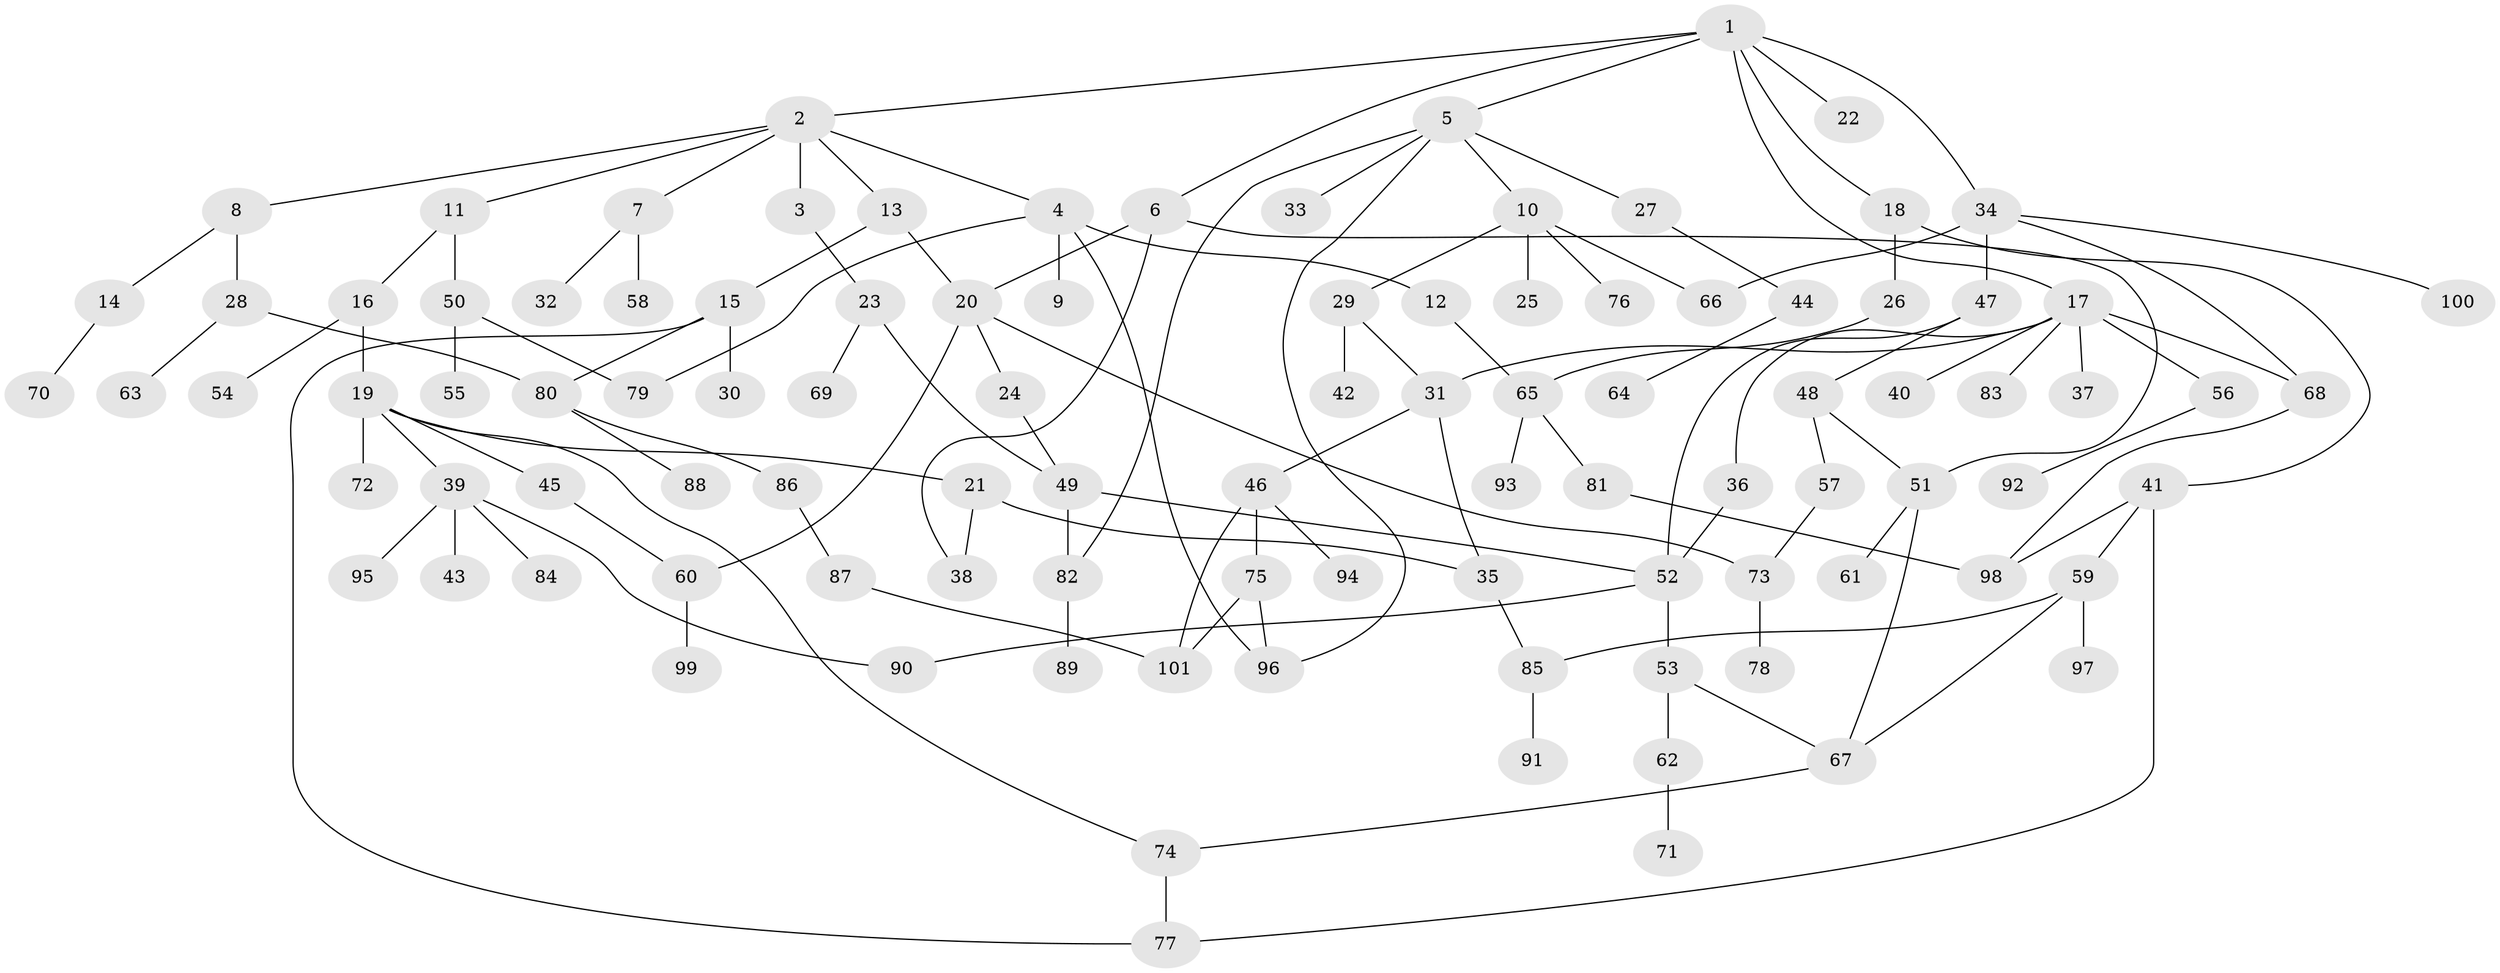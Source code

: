 // Generated by graph-tools (version 1.1) at 2025/25/03/09/25 03:25:30]
// undirected, 101 vertices, 129 edges
graph export_dot {
graph [start="1"]
  node [color=gray90,style=filled];
  1;
  2;
  3;
  4;
  5;
  6;
  7;
  8;
  9;
  10;
  11;
  12;
  13;
  14;
  15;
  16;
  17;
  18;
  19;
  20;
  21;
  22;
  23;
  24;
  25;
  26;
  27;
  28;
  29;
  30;
  31;
  32;
  33;
  34;
  35;
  36;
  37;
  38;
  39;
  40;
  41;
  42;
  43;
  44;
  45;
  46;
  47;
  48;
  49;
  50;
  51;
  52;
  53;
  54;
  55;
  56;
  57;
  58;
  59;
  60;
  61;
  62;
  63;
  64;
  65;
  66;
  67;
  68;
  69;
  70;
  71;
  72;
  73;
  74;
  75;
  76;
  77;
  78;
  79;
  80;
  81;
  82;
  83;
  84;
  85;
  86;
  87;
  88;
  89;
  90;
  91;
  92;
  93;
  94;
  95;
  96;
  97;
  98;
  99;
  100;
  101;
  1 -- 2;
  1 -- 5;
  1 -- 6;
  1 -- 17;
  1 -- 18;
  1 -- 22;
  1 -- 34;
  2 -- 3;
  2 -- 4;
  2 -- 7;
  2 -- 8;
  2 -- 11;
  2 -- 13;
  3 -- 23;
  4 -- 9;
  4 -- 12;
  4 -- 79;
  4 -- 96;
  5 -- 10;
  5 -- 27;
  5 -- 33;
  5 -- 96;
  5 -- 82;
  6 -- 51;
  6 -- 20;
  6 -- 38;
  7 -- 32;
  7 -- 58;
  8 -- 14;
  8 -- 28;
  10 -- 25;
  10 -- 29;
  10 -- 66;
  10 -- 76;
  11 -- 16;
  11 -- 50;
  12 -- 65;
  13 -- 15;
  13 -- 20;
  14 -- 70;
  15 -- 30;
  15 -- 80;
  15 -- 77;
  16 -- 19;
  16 -- 54;
  17 -- 36;
  17 -- 37;
  17 -- 40;
  17 -- 56;
  17 -- 68;
  17 -- 83;
  17 -- 31;
  18 -- 26;
  18 -- 41;
  19 -- 21;
  19 -- 39;
  19 -- 45;
  19 -- 72;
  19 -- 74;
  20 -- 24;
  20 -- 73;
  20 -- 60;
  21 -- 35;
  21 -- 38;
  23 -- 49;
  23 -- 69;
  24 -- 49;
  26 -- 65;
  27 -- 44;
  28 -- 63;
  28 -- 80;
  29 -- 31;
  29 -- 42;
  31 -- 46;
  31 -- 35;
  34 -- 47;
  34 -- 100;
  34 -- 66;
  34 -- 68;
  35 -- 85;
  36 -- 52;
  39 -- 43;
  39 -- 84;
  39 -- 95;
  39 -- 90;
  41 -- 59;
  41 -- 77;
  41 -- 98;
  44 -- 64;
  45 -- 60;
  46 -- 75;
  46 -- 94;
  46 -- 101;
  47 -- 48;
  47 -- 52;
  48 -- 57;
  48 -- 51;
  49 -- 82;
  49 -- 52;
  50 -- 55;
  50 -- 79;
  51 -- 61;
  51 -- 67;
  52 -- 53;
  52 -- 90;
  53 -- 62;
  53 -- 67;
  56 -- 92;
  57 -- 73;
  59 -- 97;
  59 -- 67;
  59 -- 85;
  60 -- 99;
  62 -- 71;
  65 -- 81;
  65 -- 93;
  67 -- 74;
  68 -- 98;
  73 -- 78;
  74 -- 77;
  75 -- 101;
  75 -- 96;
  80 -- 86;
  80 -- 88;
  81 -- 98;
  82 -- 89;
  85 -- 91;
  86 -- 87;
  87 -- 101;
}
